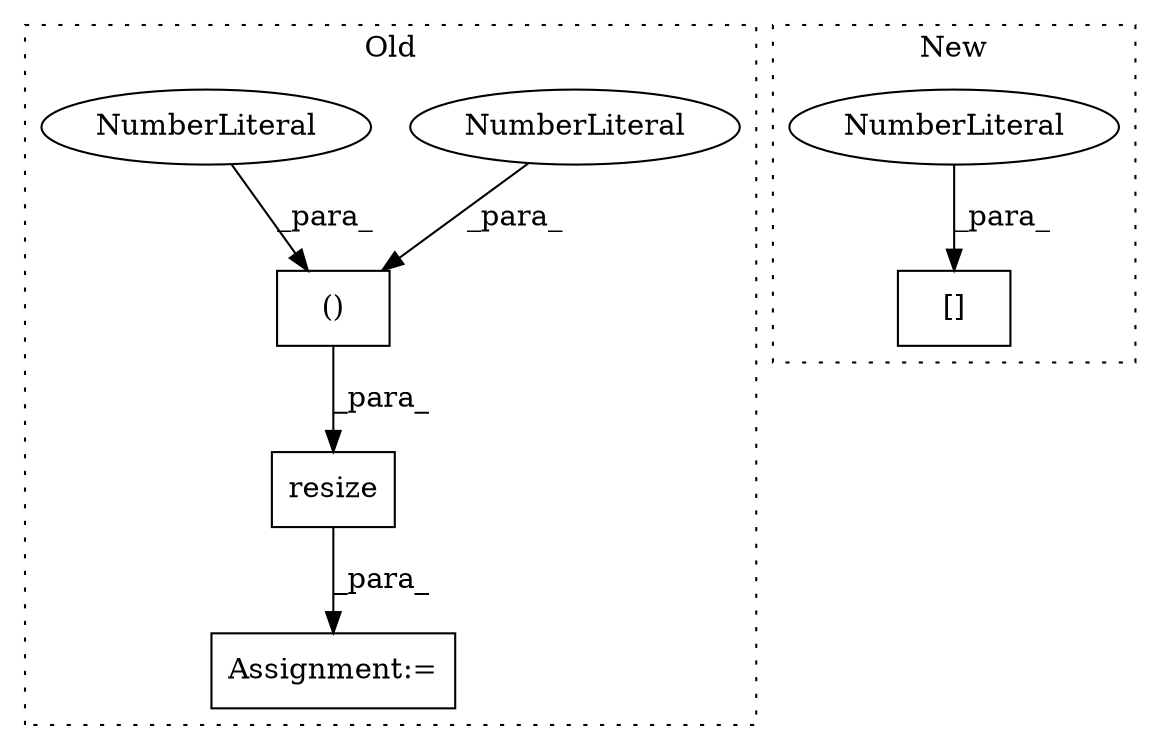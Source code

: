 digraph G {
subgraph cluster0 {
1 [label="resize" a="32" s="2491,2526" l="7,2" shape="box"];
3 [label="Assignment:=" a="7" s="2486" l="1" shape="box"];
4 [label="()" a="106" s="2507" l="19" shape="box"];
6 [label="NumberLiteral" a="34" s="2523" l="3" shape="ellipse"];
7 [label="NumberLiteral" a="34" s="2507" l="3" shape="ellipse"];
label = "Old";
style="dotted";
}
subgraph cluster1 {
2 [label="[]" a="2" s="2693,2712" l="18,1" shape="box"];
5 [label="NumberLiteral" a="34" s="2711" l="1" shape="ellipse"];
label = "New";
style="dotted";
}
1 -> 3 [label="_para_"];
4 -> 1 [label="_para_"];
5 -> 2 [label="_para_"];
6 -> 4 [label="_para_"];
7 -> 4 [label="_para_"];
}